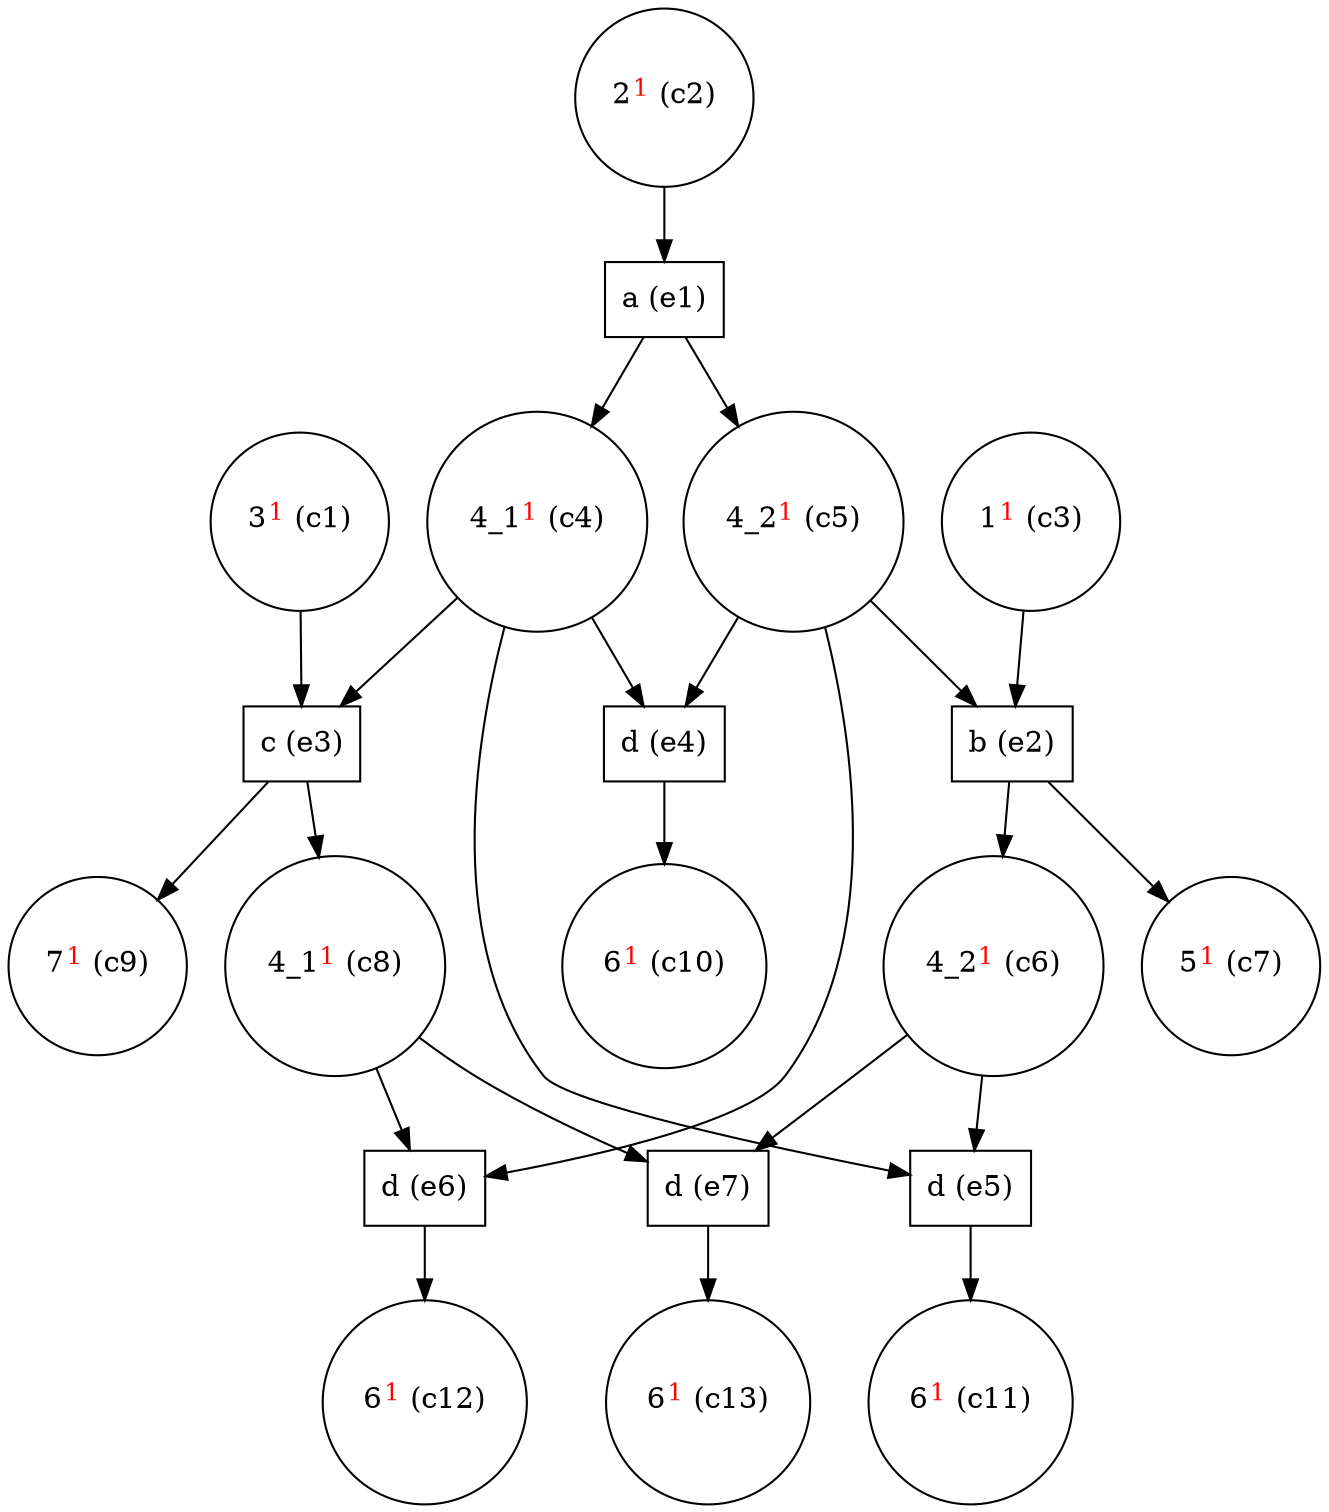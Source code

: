digraph test {
  c1 -> e3;
  c2 -> e1;
  c3 -> e2;
  e1 -> c4;
  c4 -> e5;
  c4 -> e4;
  c4 -> e3;
  e1 -> c5;
  c5 -> e6;
  c5 -> e4;
  c5 -> e2;
  e2 -> c6;
  c6 -> e7;
  c6 -> e5;
  e2 -> c7;
  e3 -> c8;
  c8 -> e7;
  c8 -> e6;
  e3 -> c9;
  e4 -> c10;
  e5 -> c11;
  e6 -> c12;
  e7 -> c13;
  c1 [label= <3<FONT COLOR="red"><SUP>1</SUP></FONT>&nbsp;(c1)> shape=circle];
  c2 [label= <2<FONT COLOR="red"><SUP>1</SUP></FONT>&nbsp;(c2)> shape=circle];
  c3 [label= <1<FONT COLOR="red"><SUP>1</SUP></FONT>&nbsp;(c3)> shape=circle];
  c4 [label= <4_1<FONT COLOR="red"><SUP>1</SUP></FONT>&nbsp;(c4)> shape=circle];
  c5 [label= <4_2<FONT COLOR="red"><SUP>1</SUP></FONT>&nbsp;(c5)> shape=circle];
  c6 [label= <4_2<FONT COLOR="red"><SUP>1</SUP></FONT>&nbsp;(c6)> shape=circle];
  c7 [label= <5<FONT COLOR="red"><SUP>1</SUP></FONT>&nbsp;(c7)> shape=circle];
  c8 [label= <4_1<FONT COLOR="red"><SUP>1</SUP></FONT>&nbsp;(c8)> shape=circle];
  c9 [label= <7<FONT COLOR="red"><SUP>1</SUP></FONT>&nbsp;(c9)> shape=circle];
  c10 [label= <6<FONT COLOR="red"><SUP>1</SUP></FONT>&nbsp;(c10)> shape=circle];
  c11 [label= <6<FONT COLOR="red"><SUP>1</SUP></FONT>&nbsp;(c11)> shape=circle];
  c12 [label= <6<FONT COLOR="red"><SUP>1</SUP></FONT>&nbsp;(c12)> shape=circle];
  c13 [label= <6<FONT COLOR="red"><SUP>1</SUP></FONT>&nbsp;(c13)> shape=circle];
  e1 [label="a (e1)" shape=box];
  e2 [label="b (e2)" shape=box];
  e3 [label="c (e3)" shape=box];
  e4 [label="d (e4)" shape=box];
  e5 [label="d (e5)" shape=box];
  e6 [label="d (e6)" shape=box];
  e7 [label="d (e7)" shape=box];
}
